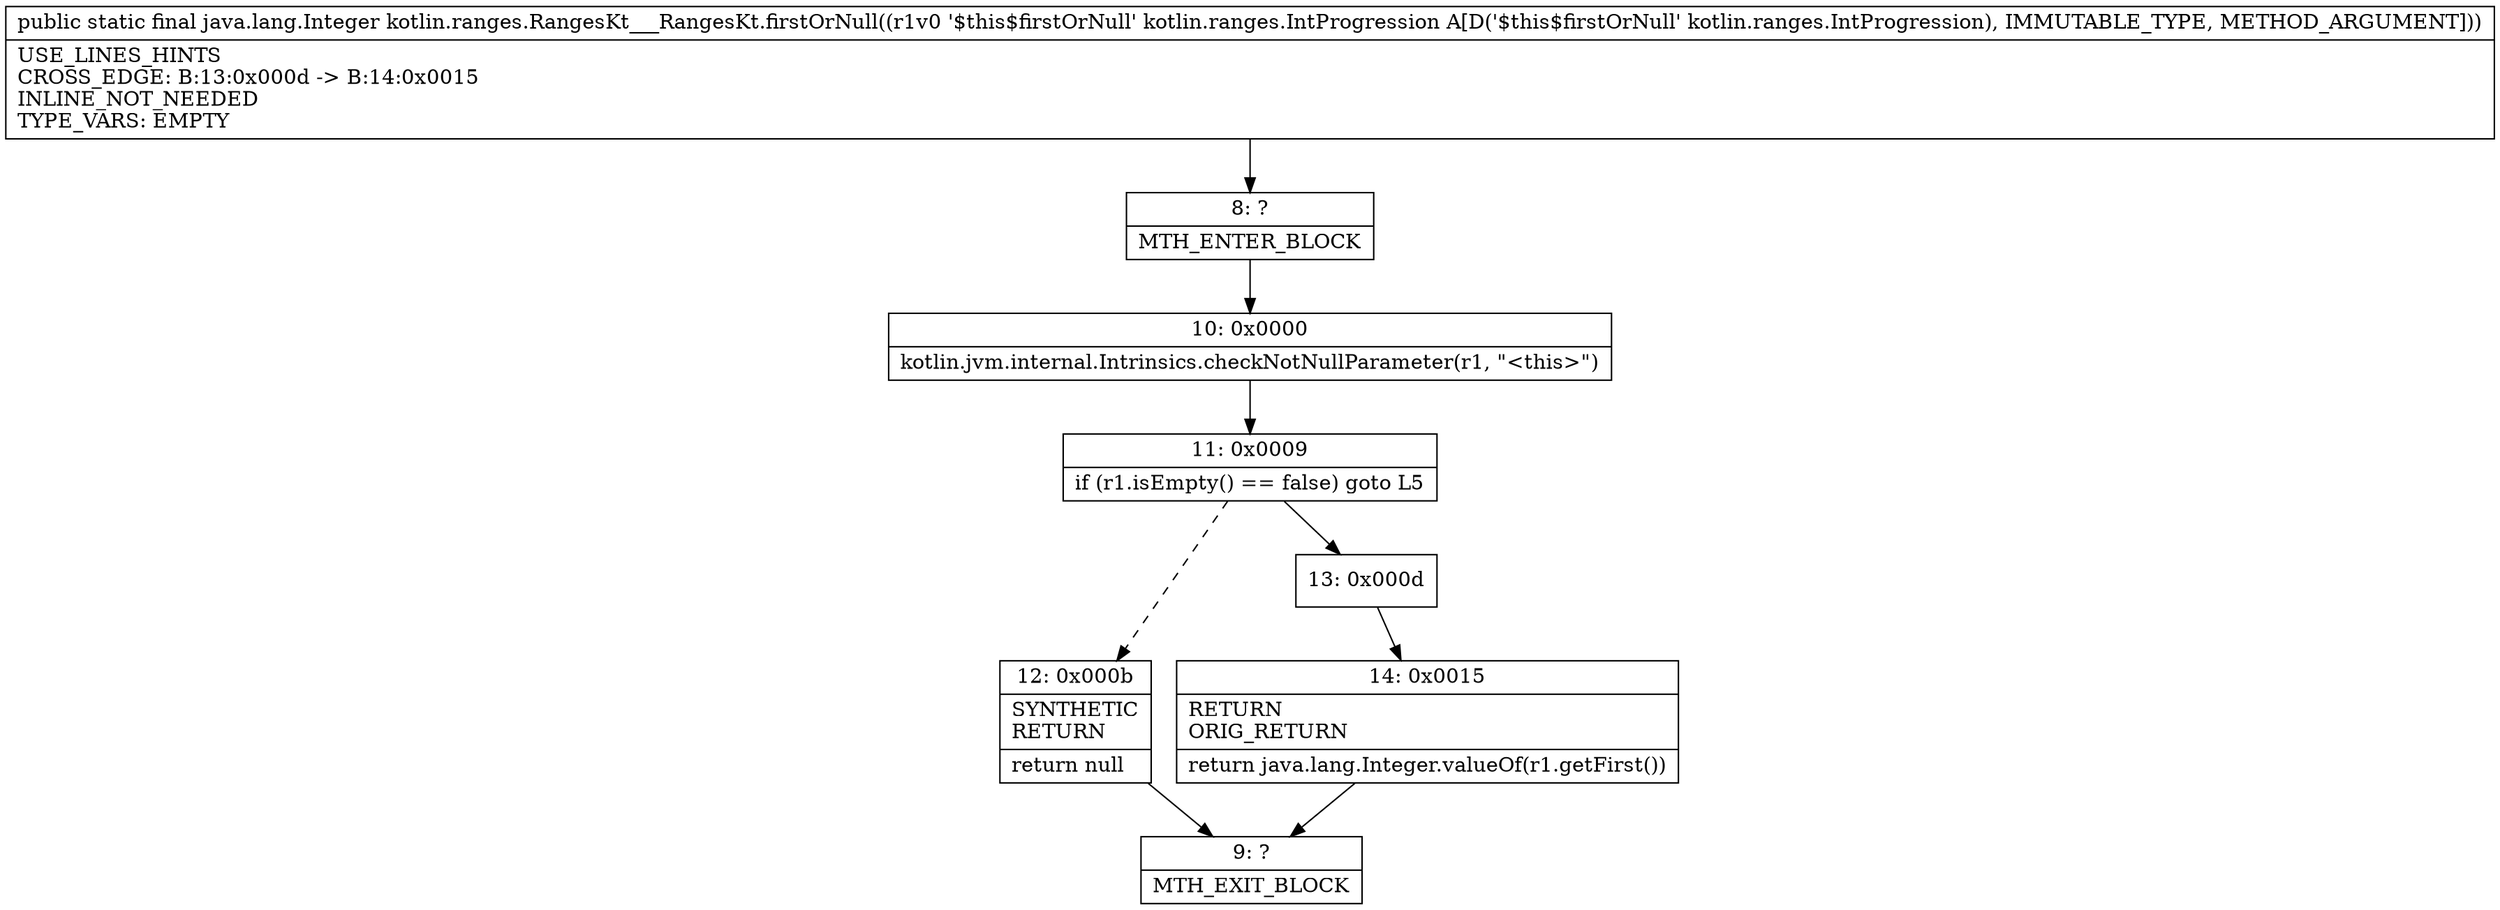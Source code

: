 digraph "CFG forkotlin.ranges.RangesKt___RangesKt.firstOrNull(Lkotlin\/ranges\/IntProgression;)Ljava\/lang\/Integer;" {
Node_8 [shape=record,label="{8\:\ ?|MTH_ENTER_BLOCK\l}"];
Node_10 [shape=record,label="{10\:\ 0x0000|kotlin.jvm.internal.Intrinsics.checkNotNullParameter(r1, \"\<this\>\")\l}"];
Node_11 [shape=record,label="{11\:\ 0x0009|if (r1.isEmpty() == false) goto L5\l}"];
Node_12 [shape=record,label="{12\:\ 0x000b|SYNTHETIC\lRETURN\l|return null\l}"];
Node_9 [shape=record,label="{9\:\ ?|MTH_EXIT_BLOCK\l}"];
Node_13 [shape=record,label="{13\:\ 0x000d}"];
Node_14 [shape=record,label="{14\:\ 0x0015|RETURN\lORIG_RETURN\l|return java.lang.Integer.valueOf(r1.getFirst())\l}"];
MethodNode[shape=record,label="{public static final java.lang.Integer kotlin.ranges.RangesKt___RangesKt.firstOrNull((r1v0 '$this$firstOrNull' kotlin.ranges.IntProgression A[D('$this$firstOrNull' kotlin.ranges.IntProgression), IMMUTABLE_TYPE, METHOD_ARGUMENT]))  | USE_LINES_HINTS\lCROSS_EDGE: B:13:0x000d \-\> B:14:0x0015\lINLINE_NOT_NEEDED\lTYPE_VARS: EMPTY\l}"];
MethodNode -> Node_8;Node_8 -> Node_10;
Node_10 -> Node_11;
Node_11 -> Node_12[style=dashed];
Node_11 -> Node_13;
Node_12 -> Node_9;
Node_13 -> Node_14;
Node_14 -> Node_9;
}

